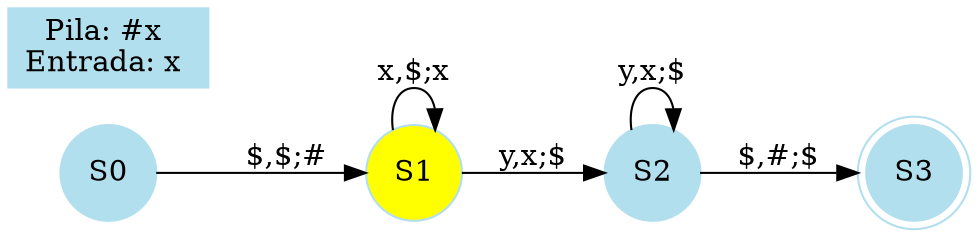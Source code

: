 digraph AP2pass2 { 
node [style=filled, color=lightblue2, fontcolor=black, shape=box]; 
layout=dot; rankdir=LR; shape=circle 
S0 [ shape = circle]; 
S1 [style=filled, fillcolor=yellow shape = circle]; 
S2 [ shape = circle]; 
S3 [ shape = doublecircle]; 
S0 -> S1 [ label="$,$;#"]; 
S1 -> S1 [ label="x,$;x"]; 
S1 -> S2 [ label="y,x;$"]; 
S2 -> S2 [ label="y,x;$"]; 
S2 -> S3 [ label="$,#;$"]; 
"Pila: #x 
Entrada: x 
" [shape=box] }